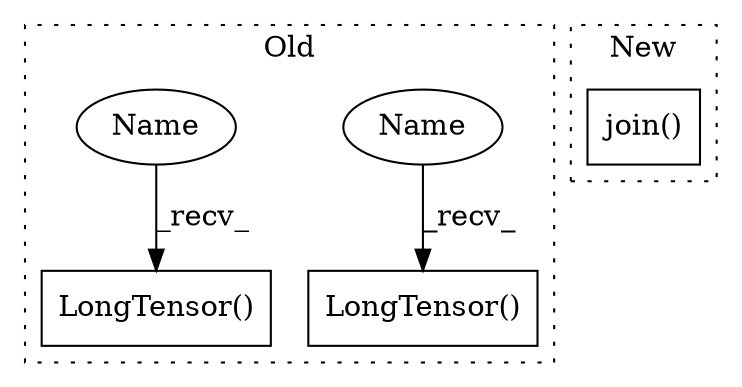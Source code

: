 digraph G {
subgraph cluster0 {
1 [label="LongTensor()" a="75" s="2012,2058" l="17,1" shape="box"];
3 [label="LongTensor()" a="75" s="1825,1869" l="17,1" shape="box"];
4 [label="Name" a="87" s="1825" l="5" shape="ellipse"];
5 [label="Name" a="87" s="2012" l="5" shape="ellipse"];
label = "Old";
style="dotted";
}
subgraph cluster1 {
2 [label="join()" a="75" s="1898" l="13" shape="box"];
label = "New";
style="dotted";
}
4 -> 3 [label="_recv_"];
5 -> 1 [label="_recv_"];
}
